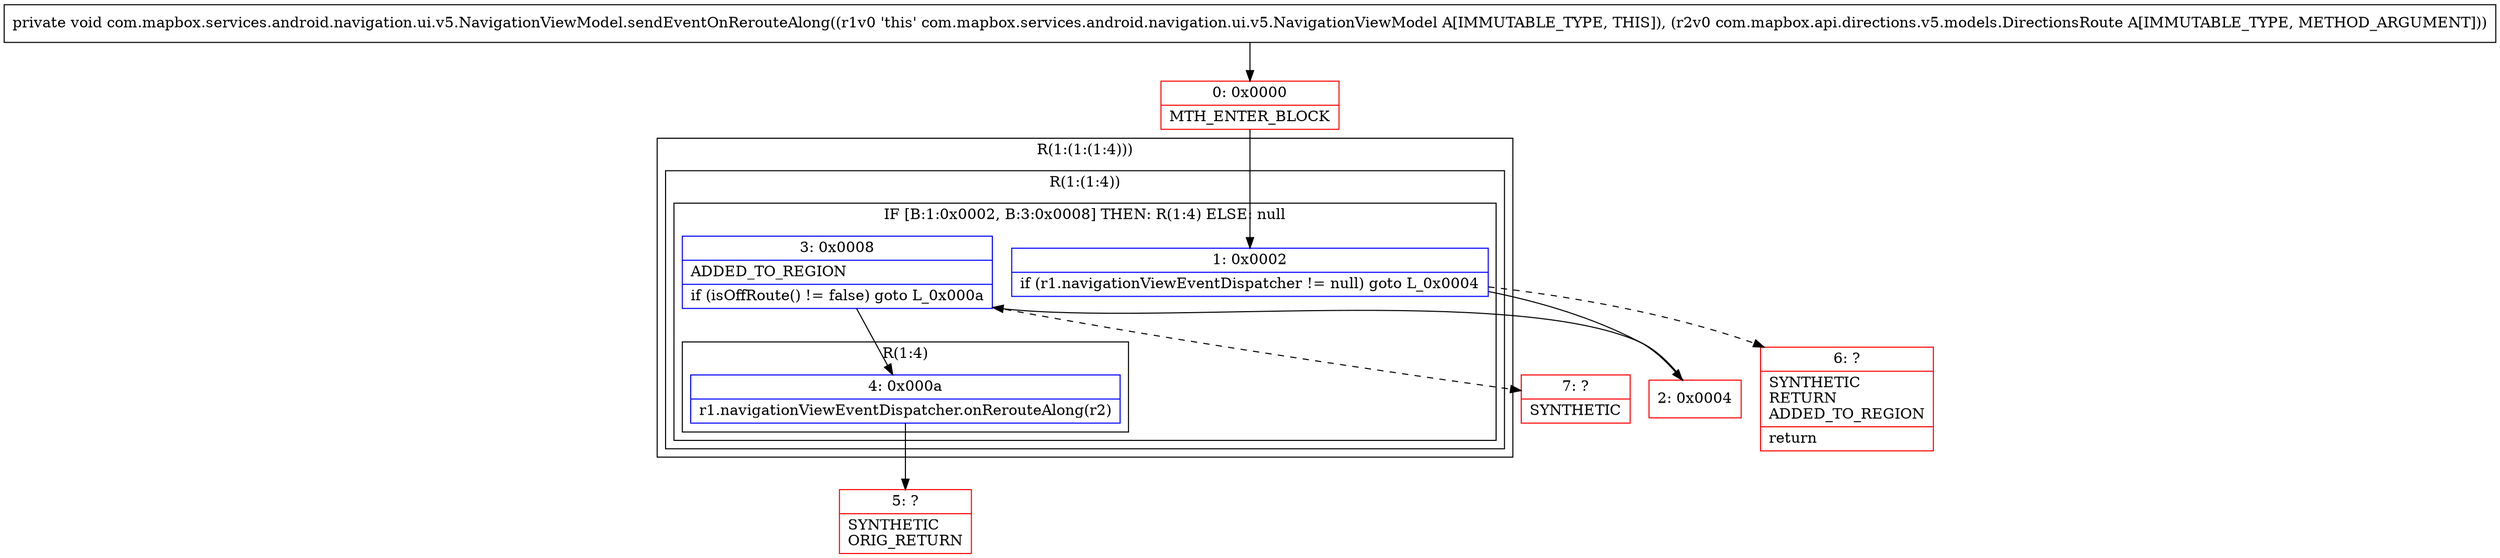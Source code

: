 digraph "CFG forcom.mapbox.services.android.navigation.ui.v5.NavigationViewModel.sendEventOnRerouteAlong(Lcom\/mapbox\/api\/directions\/v5\/models\/DirectionsRoute;)V" {
subgraph cluster_Region_1458931818 {
label = "R(1:(1:(1:4)))";
node [shape=record,color=blue];
subgraph cluster_Region_1116704158 {
label = "R(1:(1:4))";
node [shape=record,color=blue];
subgraph cluster_IfRegion_1669477268 {
label = "IF [B:1:0x0002, B:3:0x0008] THEN: R(1:4) ELSE: null";
node [shape=record,color=blue];
Node_1 [shape=record,label="{1\:\ 0x0002|if (r1.navigationViewEventDispatcher != null) goto L_0x0004\l}"];
Node_3 [shape=record,label="{3\:\ 0x0008|ADDED_TO_REGION\l|if (isOffRoute() != false) goto L_0x000a\l}"];
subgraph cluster_Region_846687387 {
label = "R(1:4)";
node [shape=record,color=blue];
Node_4 [shape=record,label="{4\:\ 0x000a|r1.navigationViewEventDispatcher.onRerouteAlong(r2)\l}"];
}
}
}
}
Node_0 [shape=record,color=red,label="{0\:\ 0x0000|MTH_ENTER_BLOCK\l}"];
Node_2 [shape=record,color=red,label="{2\:\ 0x0004}"];
Node_5 [shape=record,color=red,label="{5\:\ ?|SYNTHETIC\lORIG_RETURN\l}"];
Node_6 [shape=record,color=red,label="{6\:\ ?|SYNTHETIC\lRETURN\lADDED_TO_REGION\l|return\l}"];
Node_7 [shape=record,color=red,label="{7\:\ ?|SYNTHETIC\l}"];
MethodNode[shape=record,label="{private void com.mapbox.services.android.navigation.ui.v5.NavigationViewModel.sendEventOnRerouteAlong((r1v0 'this' com.mapbox.services.android.navigation.ui.v5.NavigationViewModel A[IMMUTABLE_TYPE, THIS]), (r2v0 com.mapbox.api.directions.v5.models.DirectionsRoute A[IMMUTABLE_TYPE, METHOD_ARGUMENT])) }"];
MethodNode -> Node_0;
Node_1 -> Node_2;
Node_1 -> Node_6[style=dashed];
Node_3 -> Node_4;
Node_3 -> Node_7[style=dashed];
Node_4 -> Node_5;
Node_0 -> Node_1;
Node_2 -> Node_3;
}

